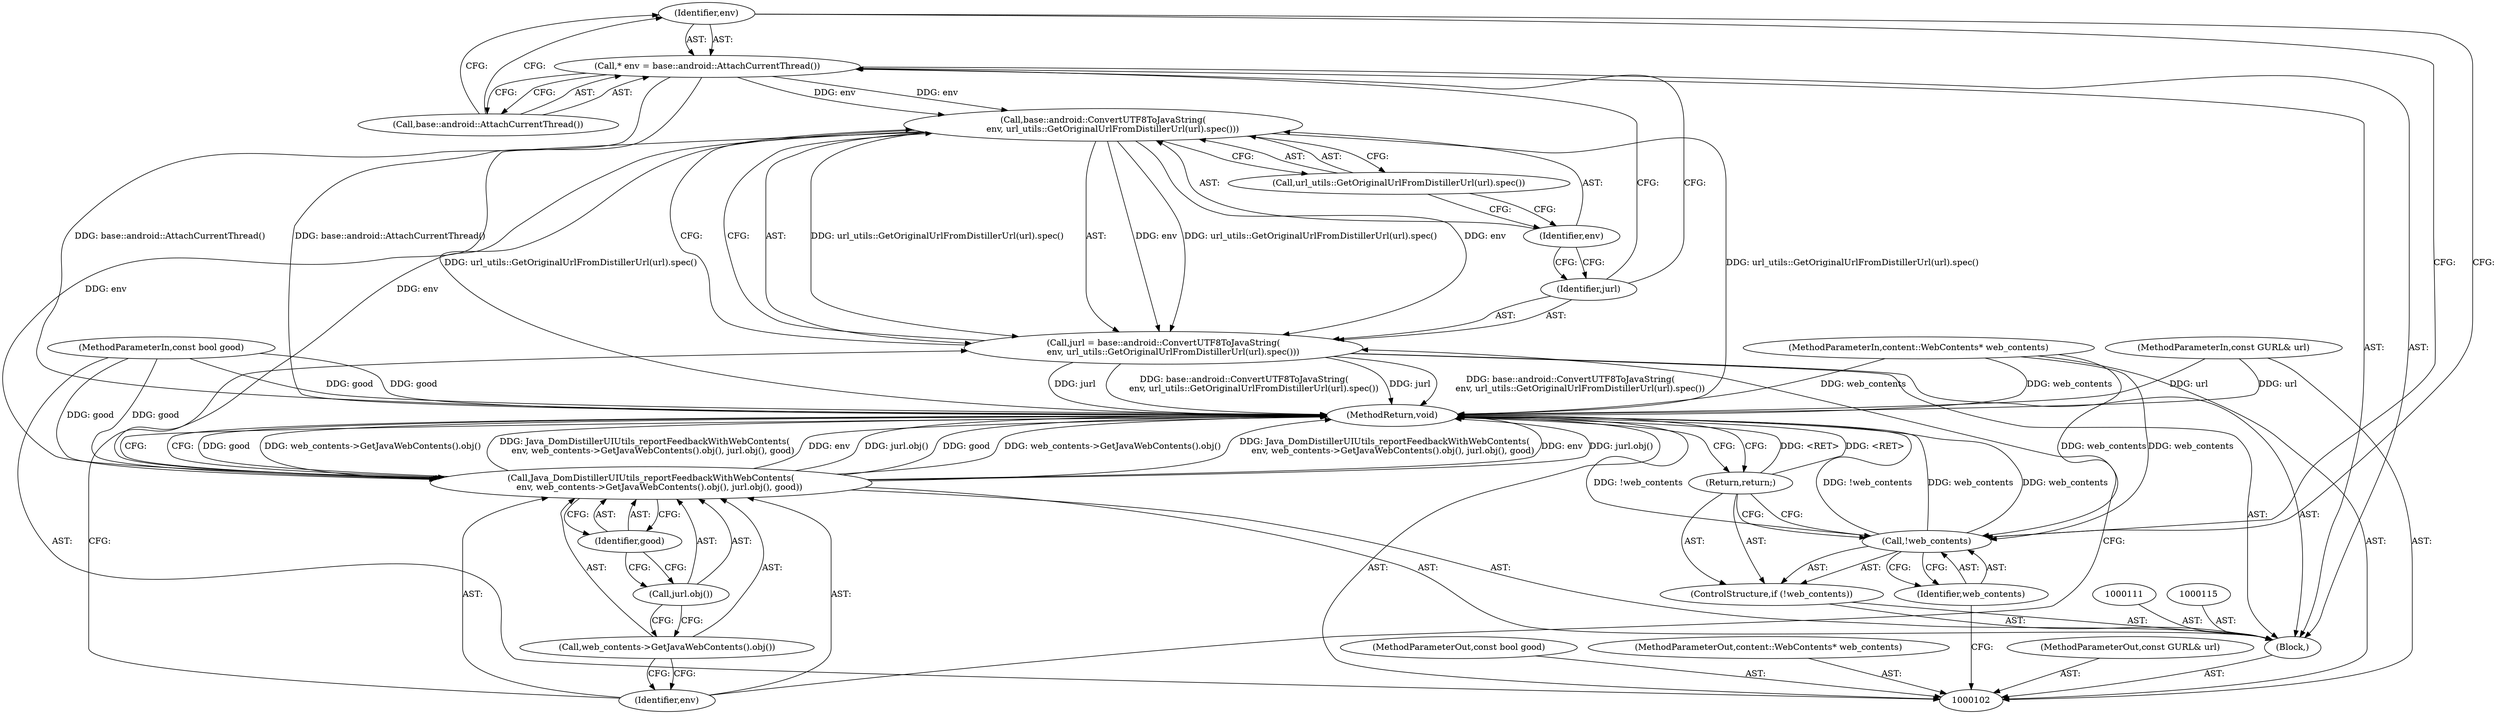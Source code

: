 digraph "0_Chrome_dcd10462fb49c72544719c490238f3a35edf3fc6_0" {
"1000113" [label="(Identifier,env)"];
"1000114" [label="(Call,base::android::AttachCurrentThread())"];
"1000112" [label="(Call,* env = base::android::AttachCurrentThread())"];
"1000116" [label="(Call,jurl = base::android::ConvertUTF8ToJavaString(\n       env, url_utils::GetOriginalUrlFromDistillerUrl(url).spec()))"];
"1000117" [label="(Identifier,jurl)"];
"1000118" [label="(Call,base::android::ConvertUTF8ToJavaString(\n       env, url_utils::GetOriginalUrlFromDistillerUrl(url).spec()))"];
"1000120" [label="(Call,url_utils::GetOriginalUrlFromDistillerUrl(url).spec())"];
"1000119" [label="(Identifier,env)"];
"1000121" [label="(Call,Java_DomDistillerUIUtils_reportFeedbackWithWebContents(\n      env, web_contents->GetJavaWebContents().obj(), jurl.obj(), good))"];
"1000123" [label="(Call,web_contents->GetJavaWebContents().obj())"];
"1000124" [label="(Call,jurl.obj())"];
"1000122" [label="(Identifier,env)"];
"1000125" [label="(Identifier,good)"];
"1000126" [label="(MethodReturn,void)"];
"1000103" [label="(MethodParameterIn,content::WebContents* web_contents)"];
"1000183" [label="(MethodParameterOut,content::WebContents* web_contents)"];
"1000104" [label="(MethodParameterIn,const GURL& url)"];
"1000184" [label="(MethodParameterOut,const GURL& url)"];
"1000106" [label="(Block,)"];
"1000105" [label="(MethodParameterIn,const bool good)"];
"1000185" [label="(MethodParameterOut,const bool good)"];
"1000107" [label="(ControlStructure,if (!web_contents))"];
"1000108" [label="(Call,!web_contents)"];
"1000109" [label="(Identifier,web_contents)"];
"1000110" [label="(Return,return;)"];
"1000113" -> "1000112"  [label="AST: "];
"1000113" -> "1000108"  [label="CFG: "];
"1000114" -> "1000113"  [label="CFG: "];
"1000114" -> "1000112"  [label="AST: "];
"1000114" -> "1000113"  [label="CFG: "];
"1000112" -> "1000114"  [label="CFG: "];
"1000112" -> "1000106"  [label="AST: "];
"1000112" -> "1000114"  [label="CFG: "];
"1000113" -> "1000112"  [label="AST: "];
"1000114" -> "1000112"  [label="AST: "];
"1000117" -> "1000112"  [label="CFG: "];
"1000112" -> "1000126"  [label="DDG: base::android::AttachCurrentThread()"];
"1000112" -> "1000118"  [label="DDG: env"];
"1000116" -> "1000106"  [label="AST: "];
"1000116" -> "1000118"  [label="CFG: "];
"1000117" -> "1000116"  [label="AST: "];
"1000118" -> "1000116"  [label="AST: "];
"1000122" -> "1000116"  [label="CFG: "];
"1000116" -> "1000126"  [label="DDG: jurl"];
"1000116" -> "1000126"  [label="DDG: base::android::ConvertUTF8ToJavaString(\n       env, url_utils::GetOriginalUrlFromDistillerUrl(url).spec())"];
"1000118" -> "1000116"  [label="DDG: env"];
"1000118" -> "1000116"  [label="DDG: url_utils::GetOriginalUrlFromDistillerUrl(url).spec()"];
"1000117" -> "1000116"  [label="AST: "];
"1000117" -> "1000112"  [label="CFG: "];
"1000119" -> "1000117"  [label="CFG: "];
"1000118" -> "1000116"  [label="AST: "];
"1000118" -> "1000120"  [label="CFG: "];
"1000119" -> "1000118"  [label="AST: "];
"1000120" -> "1000118"  [label="AST: "];
"1000116" -> "1000118"  [label="CFG: "];
"1000118" -> "1000126"  [label="DDG: url_utils::GetOriginalUrlFromDistillerUrl(url).spec()"];
"1000118" -> "1000116"  [label="DDG: env"];
"1000118" -> "1000116"  [label="DDG: url_utils::GetOriginalUrlFromDistillerUrl(url).spec()"];
"1000112" -> "1000118"  [label="DDG: env"];
"1000118" -> "1000121"  [label="DDG: env"];
"1000120" -> "1000118"  [label="AST: "];
"1000120" -> "1000119"  [label="CFG: "];
"1000118" -> "1000120"  [label="CFG: "];
"1000119" -> "1000118"  [label="AST: "];
"1000119" -> "1000117"  [label="CFG: "];
"1000120" -> "1000119"  [label="CFG: "];
"1000121" -> "1000106"  [label="AST: "];
"1000121" -> "1000125"  [label="CFG: "];
"1000122" -> "1000121"  [label="AST: "];
"1000123" -> "1000121"  [label="AST: "];
"1000124" -> "1000121"  [label="AST: "];
"1000125" -> "1000121"  [label="AST: "];
"1000126" -> "1000121"  [label="CFG: "];
"1000121" -> "1000126"  [label="DDG: good"];
"1000121" -> "1000126"  [label="DDG: web_contents->GetJavaWebContents().obj()"];
"1000121" -> "1000126"  [label="DDG: Java_DomDistillerUIUtils_reportFeedbackWithWebContents(\n      env, web_contents->GetJavaWebContents().obj(), jurl.obj(), good)"];
"1000121" -> "1000126"  [label="DDG: env"];
"1000121" -> "1000126"  [label="DDG: jurl.obj()"];
"1000118" -> "1000121"  [label="DDG: env"];
"1000105" -> "1000121"  [label="DDG: good"];
"1000123" -> "1000121"  [label="AST: "];
"1000123" -> "1000122"  [label="CFG: "];
"1000124" -> "1000123"  [label="CFG: "];
"1000124" -> "1000121"  [label="AST: "];
"1000124" -> "1000123"  [label="CFG: "];
"1000125" -> "1000124"  [label="CFG: "];
"1000122" -> "1000121"  [label="AST: "];
"1000122" -> "1000116"  [label="CFG: "];
"1000123" -> "1000122"  [label="CFG: "];
"1000125" -> "1000121"  [label="AST: "];
"1000125" -> "1000124"  [label="CFG: "];
"1000121" -> "1000125"  [label="CFG: "];
"1000126" -> "1000102"  [label="AST: "];
"1000126" -> "1000110"  [label="CFG: "];
"1000126" -> "1000121"  [label="CFG: "];
"1000110" -> "1000126"  [label="DDG: <RET>"];
"1000116" -> "1000126"  [label="DDG: jurl"];
"1000116" -> "1000126"  [label="DDG: base::android::ConvertUTF8ToJavaString(\n       env, url_utils::GetOriginalUrlFromDistillerUrl(url).spec())"];
"1000121" -> "1000126"  [label="DDG: good"];
"1000121" -> "1000126"  [label="DDG: web_contents->GetJavaWebContents().obj()"];
"1000121" -> "1000126"  [label="DDG: Java_DomDistillerUIUtils_reportFeedbackWithWebContents(\n      env, web_contents->GetJavaWebContents().obj(), jurl.obj(), good)"];
"1000121" -> "1000126"  [label="DDG: env"];
"1000121" -> "1000126"  [label="DDG: jurl.obj()"];
"1000108" -> "1000126"  [label="DDG: !web_contents"];
"1000108" -> "1000126"  [label="DDG: web_contents"];
"1000104" -> "1000126"  [label="DDG: url"];
"1000105" -> "1000126"  [label="DDG: good"];
"1000112" -> "1000126"  [label="DDG: base::android::AttachCurrentThread()"];
"1000103" -> "1000126"  [label="DDG: web_contents"];
"1000118" -> "1000126"  [label="DDG: url_utils::GetOriginalUrlFromDistillerUrl(url).spec()"];
"1000103" -> "1000102"  [label="AST: "];
"1000103" -> "1000126"  [label="DDG: web_contents"];
"1000103" -> "1000108"  [label="DDG: web_contents"];
"1000183" -> "1000102"  [label="AST: "];
"1000104" -> "1000102"  [label="AST: "];
"1000104" -> "1000126"  [label="DDG: url"];
"1000184" -> "1000102"  [label="AST: "];
"1000106" -> "1000102"  [label="AST: "];
"1000107" -> "1000106"  [label="AST: "];
"1000111" -> "1000106"  [label="AST: "];
"1000112" -> "1000106"  [label="AST: "];
"1000115" -> "1000106"  [label="AST: "];
"1000116" -> "1000106"  [label="AST: "];
"1000121" -> "1000106"  [label="AST: "];
"1000105" -> "1000102"  [label="AST: "];
"1000105" -> "1000126"  [label="DDG: good"];
"1000105" -> "1000121"  [label="DDG: good"];
"1000185" -> "1000102"  [label="AST: "];
"1000107" -> "1000106"  [label="AST: "];
"1000108" -> "1000107"  [label="AST: "];
"1000110" -> "1000107"  [label="AST: "];
"1000108" -> "1000107"  [label="AST: "];
"1000108" -> "1000109"  [label="CFG: "];
"1000109" -> "1000108"  [label="AST: "];
"1000110" -> "1000108"  [label="CFG: "];
"1000113" -> "1000108"  [label="CFG: "];
"1000108" -> "1000126"  [label="DDG: !web_contents"];
"1000108" -> "1000126"  [label="DDG: web_contents"];
"1000103" -> "1000108"  [label="DDG: web_contents"];
"1000109" -> "1000108"  [label="AST: "];
"1000109" -> "1000102"  [label="CFG: "];
"1000108" -> "1000109"  [label="CFG: "];
"1000110" -> "1000107"  [label="AST: "];
"1000110" -> "1000108"  [label="CFG: "];
"1000126" -> "1000110"  [label="CFG: "];
"1000110" -> "1000126"  [label="DDG: <RET>"];
}
